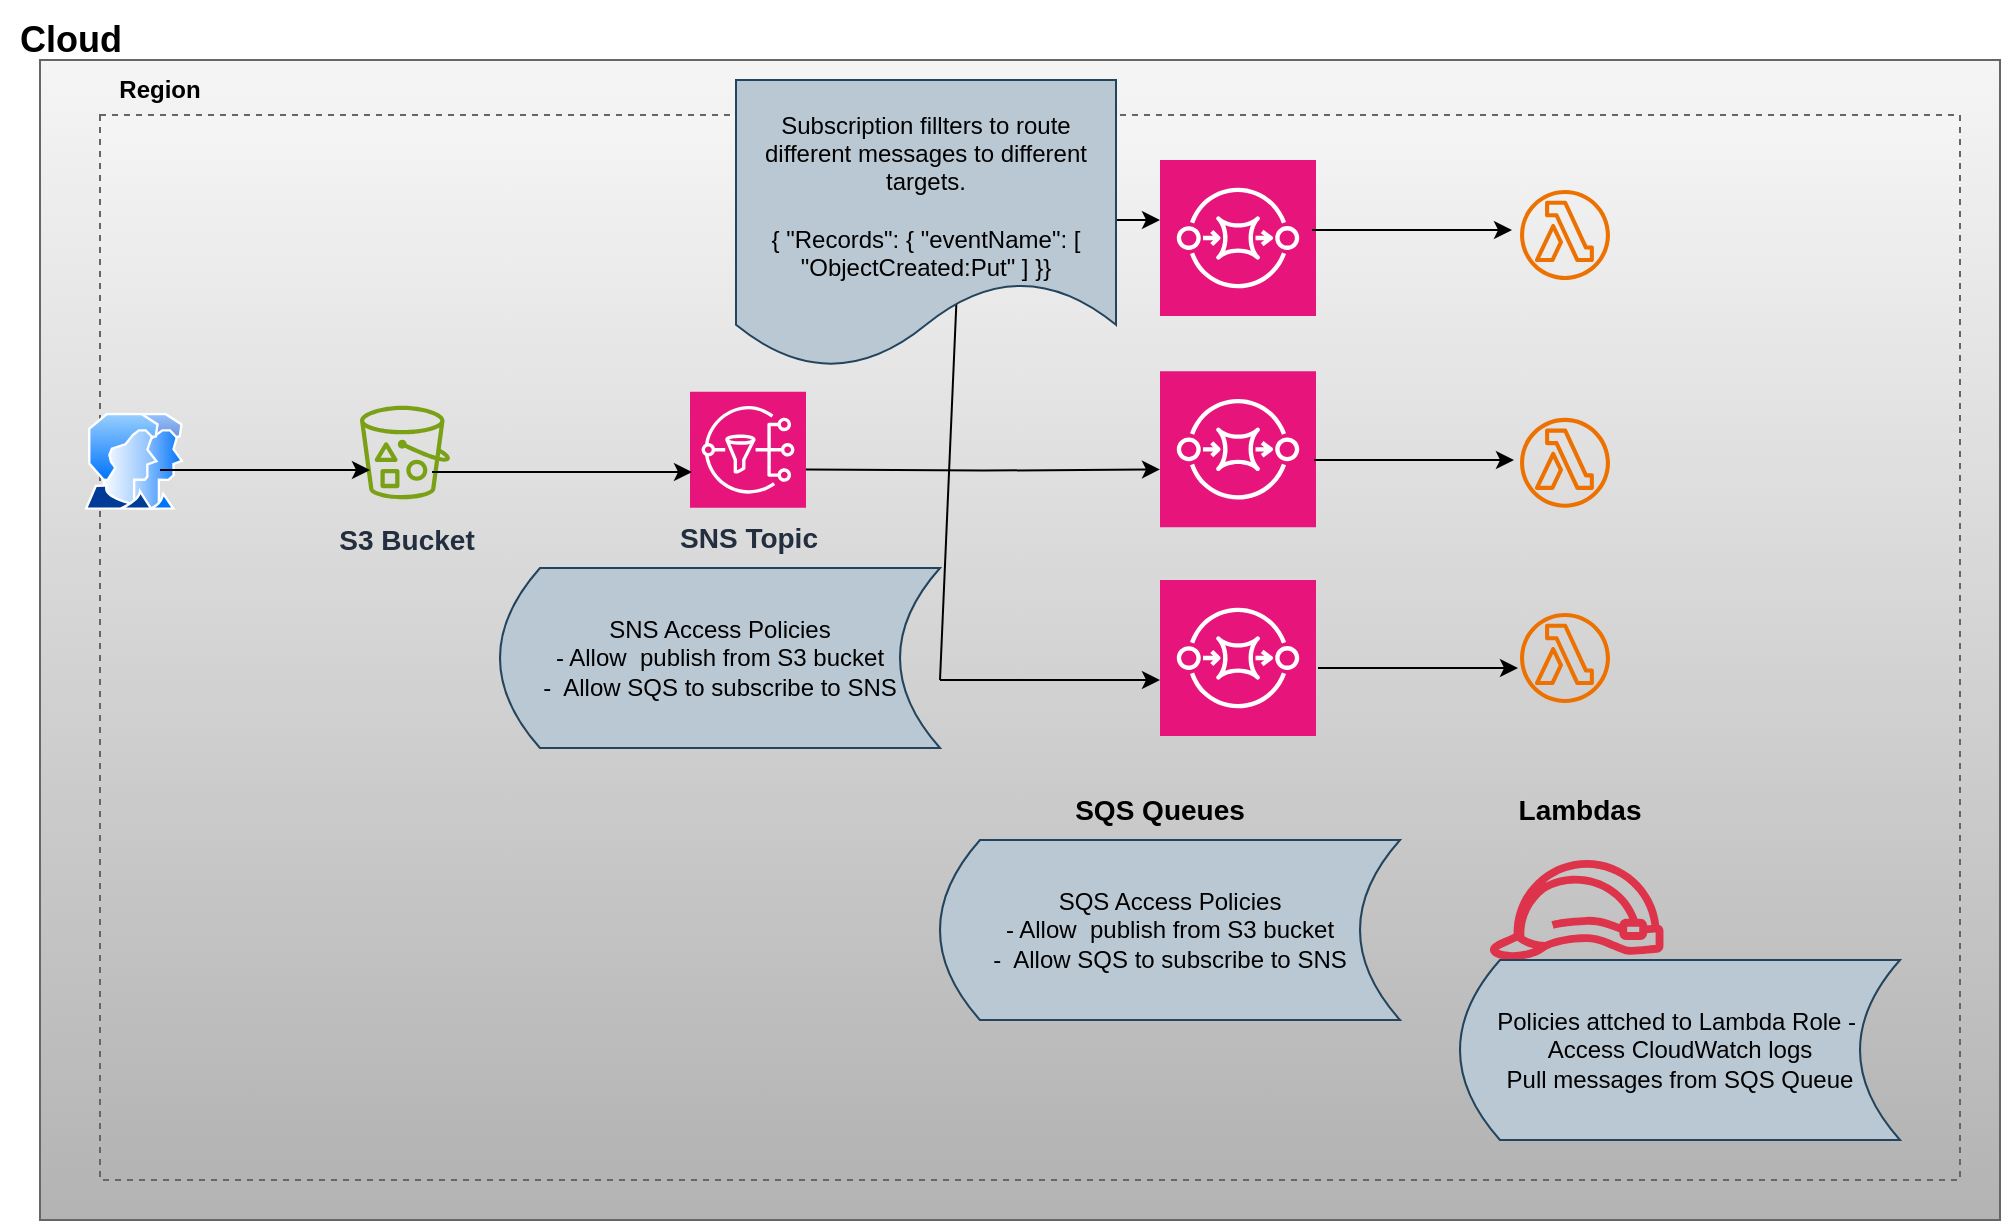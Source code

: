 <mxfile version="22.1.7" type="device">
  <diagram name="Page-1" id="deHnhuGsW8FWt7YjsNbV">
    <mxGraphModel dx="1502" dy="591" grid="1" gridSize="10" guides="1" tooltips="1" connect="1" arrows="1" fold="1" page="1" pageScale="1" pageWidth="850" pageHeight="1100" math="0" shadow="0">
      <root>
        <mxCell id="0" />
        <mxCell id="1" parent="0" />
        <mxCell id="rak335SbRk0G0OUnhCWc-1" value="" style="rounded=0;whiteSpace=wrap;html=1;fillColor=#f5f5f5;gradientColor=#b3b3b3;strokeColor=#666666;" vertex="1" parent="1">
          <mxGeometry x="330" y="60" width="980" height="580" as="geometry" />
        </mxCell>
        <mxCell id="rak335SbRk0G0OUnhCWc-2" value="&lt;font style=&quot;font-size: 18px;&quot;&gt;&lt;b&gt;Cloud&lt;/b&gt;&lt;/font&gt;" style="text;html=1;align=center;verticalAlign=middle;resizable=0;points=[];autosize=1;strokeColor=none;fillColor=none;" vertex="1" parent="1">
          <mxGeometry x="310" y="30" width="70" height="40" as="geometry" />
        </mxCell>
        <mxCell id="rak335SbRk0G0OUnhCWc-3" value="" style="rounded=0;whiteSpace=wrap;html=1;strokeColor=#666666;dashed=1;fillColor=#f5f5f5;gradientColor=#b3b3b3;" vertex="1" parent="1">
          <mxGeometry x="360" y="87.5" width="930" height="532.5" as="geometry" />
        </mxCell>
        <mxCell id="rak335SbRk0G0OUnhCWc-5" value="&lt;b&gt;Region&lt;/b&gt;" style="text;html=1;strokeColor=none;fillColor=none;align=center;verticalAlign=middle;whiteSpace=wrap;rounded=0;" vertex="1" parent="1">
          <mxGeometry x="360" y="60" width="60" height="30" as="geometry" />
        </mxCell>
        <mxCell id="rak335SbRk0G0OUnhCWc-6" value="" style="image;aspect=fixed;perimeter=ellipsePerimeter;html=1;align=center;shadow=0;dashed=0;spacingTop=3;image=img/lib/active_directory/user_accounts.svg;" vertex="1" parent="1">
          <mxGeometry x="352" y="236.4" width="50" height="48.5" as="geometry" />
        </mxCell>
        <mxCell id="rak335SbRk0G0OUnhCWc-8" value="&lt;b&gt;&lt;font style=&quot;font-size: 14px;&quot;&gt;S3 Bucket&lt;/font&gt;&lt;/b&gt;" style="sketch=0;outlineConnect=0;fontColor=#232F3E;gradientColor=none;fillColor=#7AA116;strokeColor=none;dashed=0;verticalLabelPosition=bottom;verticalAlign=top;align=center;html=1;fontSize=12;fontStyle=0;aspect=fixed;pointerEvents=1;shape=mxgraph.aws4.bucket_with_objects;" vertex="1" parent="1">
          <mxGeometry x="490" y="227.65" width="45" height="57.2" as="geometry" />
        </mxCell>
        <mxCell id="rak335SbRk0G0OUnhCWc-9" value="&lt;b&gt;&lt;font style=&quot;font-size: 14px;&quot;&gt;SNS Topic&lt;/font&gt;&lt;/b&gt;" style="sketch=0;points=[[0,0,0],[0.25,0,0],[0.5,0,0],[0.75,0,0],[1,0,0],[0,1,0],[0.25,1,0],[0.5,1,0],[0.75,1,0],[1,1,0],[0,0.25,0],[0,0.5,0],[0,0.75,0],[1,0.25,0],[1,0.5,0],[1,0.75,0]];outlineConnect=0;fontColor=#232F3E;fillColor=#E7157B;strokeColor=#ffffff;dashed=0;verticalLabelPosition=bottom;verticalAlign=top;align=center;html=1;fontSize=12;fontStyle=0;aspect=fixed;shape=mxgraph.aws4.resourceIcon;resIcon=mxgraph.aws4.sns;" vertex="1" parent="1">
          <mxGeometry x="655" y="225.9" width="58" height="58" as="geometry" />
        </mxCell>
        <mxCell id="rak335SbRk0G0OUnhCWc-11" value="" style="sketch=0;points=[[0,0,0],[0.25,0,0],[0.5,0,0],[0.75,0,0],[1,0,0],[0,1,0],[0.25,1,0],[0.5,1,0],[0.75,1,0],[1,1,0],[0,0.25,0],[0,0.5,0],[0,0.75,0],[1,0.25,0],[1,0.5,0],[1,0.75,0]];outlineConnect=0;fontColor=#232F3E;fillColor=#E7157B;strokeColor=#ffffff;dashed=0;verticalLabelPosition=bottom;verticalAlign=top;align=center;html=1;fontSize=12;fontStyle=0;aspect=fixed;shape=mxgraph.aws4.resourceIcon;resIcon=mxgraph.aws4.sqs;" vertex="1" parent="1">
          <mxGeometry x="890" y="215.65" width="78" height="78" as="geometry" />
        </mxCell>
        <mxCell id="rak335SbRk0G0OUnhCWc-12" value="" style="sketch=0;points=[[0,0,0],[0.25,0,0],[0.5,0,0],[0.75,0,0],[1,0,0],[0,1,0],[0.25,1,0],[0.5,1,0],[0.75,1,0],[1,1,0],[0,0.25,0],[0,0.5,0],[0,0.75,0],[1,0.25,0],[1,0.5,0],[1,0.75,0]];outlineConnect=0;fontColor=#232F3E;fillColor=#E7157B;strokeColor=#ffffff;dashed=0;verticalLabelPosition=bottom;verticalAlign=top;align=center;html=1;fontSize=12;fontStyle=0;aspect=fixed;shape=mxgraph.aws4.resourceIcon;resIcon=mxgraph.aws4.sqs;" vertex="1" parent="1">
          <mxGeometry x="890" y="110" width="78" height="78" as="geometry" />
        </mxCell>
        <mxCell id="rak335SbRk0G0OUnhCWc-13" value="" style="sketch=0;points=[[0,0,0],[0.25,0,0],[0.5,0,0],[0.75,0,0],[1,0,0],[0,1,0],[0.25,1,0],[0.5,1,0],[0.75,1,0],[1,1,0],[0,0.25,0],[0,0.5,0],[0,0.75,0],[1,0.25,0],[1,0.5,0],[1,0.75,0]];outlineConnect=0;fontColor=#232F3E;fillColor=#E7157B;strokeColor=#ffffff;dashed=0;verticalLabelPosition=bottom;verticalAlign=top;align=center;html=1;fontSize=12;fontStyle=0;aspect=fixed;shape=mxgraph.aws4.resourceIcon;resIcon=mxgraph.aws4.sqs;" vertex="1" parent="1">
          <mxGeometry x="890" y="320" width="78" height="78" as="geometry" />
        </mxCell>
        <mxCell id="rak335SbRk0G0OUnhCWc-19" style="edgeStyle=orthogonalEdgeStyle;rounded=0;orthogonalLoop=1;jettySize=auto;html=1;exitX=1;exitY=0.5;exitDx=0;exitDy=0;" edge="1" parent="1">
          <mxGeometry relative="1" as="geometry">
            <mxPoint x="526" y="266" as="sourcePoint" />
            <mxPoint x="656" y="266" as="targetPoint" />
            <Array as="points">
              <mxPoint x="616" y="266" />
              <mxPoint x="616" y="266" />
            </Array>
          </mxGeometry>
        </mxCell>
        <mxCell id="rak335SbRk0G0OUnhCWc-22" style="edgeStyle=orthogonalEdgeStyle;rounded=0;orthogonalLoop=1;jettySize=auto;html=1;exitX=1;exitY=0.5;exitDx=0;exitDy=0;entryX=0;entryY=0.629;entryDx=0;entryDy=0;entryPerimeter=0;" edge="1" parent="1" target="rak335SbRk0G0OUnhCWc-11">
          <mxGeometry relative="1" as="geometry">
            <mxPoint x="713" y="264.75" as="sourcePoint" />
            <mxPoint x="843" y="264.75" as="targetPoint" />
            <Array as="points" />
          </mxGeometry>
        </mxCell>
        <mxCell id="rak335SbRk0G0OUnhCWc-24" value="" style="endArrow=none;html=1;rounded=0;" edge="1" parent="1">
          <mxGeometry width="50" height="50" relative="1" as="geometry">
            <mxPoint x="790" y="140" as="sourcePoint" />
            <mxPoint x="780" y="370" as="targetPoint" />
          </mxGeometry>
        </mxCell>
        <mxCell id="rak335SbRk0G0OUnhCWc-25" style="edgeStyle=orthogonalEdgeStyle;rounded=0;orthogonalLoop=1;jettySize=auto;html=1;exitX=1;exitY=0.5;exitDx=0;exitDy=0;" edge="1" parent="1">
          <mxGeometry relative="1" as="geometry">
            <mxPoint x="790" y="140" as="sourcePoint" />
            <mxPoint x="890" y="140" as="targetPoint" />
            <Array as="points">
              <mxPoint x="880" y="140" />
              <mxPoint x="880" y="140" />
            </Array>
          </mxGeometry>
        </mxCell>
        <mxCell id="rak335SbRk0G0OUnhCWc-26" style="edgeStyle=orthogonalEdgeStyle;rounded=0;orthogonalLoop=1;jettySize=auto;html=1;" edge="1" parent="1">
          <mxGeometry relative="1" as="geometry">
            <mxPoint x="780" y="370" as="sourcePoint" />
            <mxPoint x="890" y="370" as="targetPoint" />
            <Array as="points">
              <mxPoint x="880" y="370" />
              <mxPoint x="880" y="370" />
            </Array>
          </mxGeometry>
        </mxCell>
        <mxCell id="rak335SbRk0G0OUnhCWc-28" value="&lt;b&gt;&lt;font style=&quot;font-size: 14px;&quot;&gt;SQS Queues&lt;/font&gt;&lt;/b&gt;" style="text;html=1;strokeColor=none;fillColor=none;align=center;verticalAlign=middle;whiteSpace=wrap;rounded=0;" vertex="1" parent="1">
          <mxGeometry x="830" y="420" width="120" height="30" as="geometry" />
        </mxCell>
        <mxCell id="rak335SbRk0G0OUnhCWc-29" style="edgeStyle=orthogonalEdgeStyle;rounded=0;orthogonalLoop=1;jettySize=auto;html=1;exitX=1;exitY=0.5;exitDx=0;exitDy=0;" edge="1" parent="1">
          <mxGeometry relative="1" as="geometry">
            <mxPoint x="966" y="145" as="sourcePoint" />
            <mxPoint x="1066" y="145" as="targetPoint" />
            <Array as="points">
              <mxPoint x="1056" y="145" />
              <mxPoint x="1056" y="145" />
            </Array>
          </mxGeometry>
        </mxCell>
        <mxCell id="rak335SbRk0G0OUnhCWc-30" style="edgeStyle=orthogonalEdgeStyle;rounded=0;orthogonalLoop=1;jettySize=auto;html=1;exitX=1;exitY=0.5;exitDx=0;exitDy=0;" edge="1" parent="1">
          <mxGeometry relative="1" as="geometry">
            <mxPoint x="969" y="364" as="sourcePoint" />
            <mxPoint x="1069" y="364" as="targetPoint" />
            <Array as="points">
              <mxPoint x="1059" y="364" />
              <mxPoint x="1059" y="364" />
            </Array>
          </mxGeometry>
        </mxCell>
        <mxCell id="rak335SbRk0G0OUnhCWc-31" style="edgeStyle=orthogonalEdgeStyle;rounded=0;orthogonalLoop=1;jettySize=auto;html=1;exitX=1;exitY=0.5;exitDx=0;exitDy=0;" edge="1" parent="1">
          <mxGeometry relative="1" as="geometry">
            <mxPoint x="967" y="260" as="sourcePoint" />
            <mxPoint x="1067" y="260" as="targetPoint" />
            <Array as="points">
              <mxPoint x="1057" y="260" />
              <mxPoint x="1057" y="260" />
            </Array>
          </mxGeometry>
        </mxCell>
        <mxCell id="rak335SbRk0G0OUnhCWc-32" value="" style="sketch=0;outlineConnect=0;fontColor=#232F3E;gradientColor=none;fillColor=#ED7100;strokeColor=none;dashed=0;verticalLabelPosition=bottom;verticalAlign=top;align=center;html=1;fontSize=12;fontStyle=0;aspect=fixed;pointerEvents=1;shape=mxgraph.aws4.lambda_function;" vertex="1" parent="1">
          <mxGeometry x="1070" y="125" width="45" height="45" as="geometry" />
        </mxCell>
        <mxCell id="rak335SbRk0G0OUnhCWc-33" value="" style="sketch=0;outlineConnect=0;fontColor=#232F3E;gradientColor=none;fillColor=#ED7100;strokeColor=none;dashed=0;verticalLabelPosition=bottom;verticalAlign=top;align=center;html=1;fontSize=12;fontStyle=0;aspect=fixed;pointerEvents=1;shape=mxgraph.aws4.lambda_function;" vertex="1" parent="1">
          <mxGeometry x="1070" y="238.9" width="45" height="45" as="geometry" />
        </mxCell>
        <mxCell id="rak335SbRk0G0OUnhCWc-34" value="" style="sketch=0;outlineConnect=0;fontColor=#232F3E;gradientColor=none;fillColor=#ED7100;strokeColor=none;dashed=0;verticalLabelPosition=bottom;verticalAlign=top;align=center;html=1;fontSize=12;fontStyle=0;aspect=fixed;pointerEvents=1;shape=mxgraph.aws4.lambda_function;" vertex="1" parent="1">
          <mxGeometry x="1070" y="336.5" width="45" height="45" as="geometry" />
        </mxCell>
        <mxCell id="rak335SbRk0G0OUnhCWc-35" value="&lt;b&gt;&lt;font style=&quot;font-size: 14px;&quot;&gt;Lambdas&lt;/font&gt;&lt;/b&gt;" style="text;html=1;strokeColor=none;fillColor=none;align=center;verticalAlign=middle;whiteSpace=wrap;rounded=0;" vertex="1" parent="1">
          <mxGeometry x="1070" y="420" width="60" height="30" as="geometry" />
        </mxCell>
        <mxCell id="rak335SbRk0G0OUnhCWc-37" value="SNS Access Policies&lt;br style=&quot;border-color: var(--border-color);&quot;&gt;- Allow&amp;nbsp; publish from S3 bucket&lt;br style=&quot;border-color: var(--border-color);&quot;&gt;-&amp;nbsp; Allow SQS to subscribe to SNS" style="shape=dataStorage;whiteSpace=wrap;html=1;fixedSize=1;fillColor=#bac8d3;strokeColor=#23445d;" vertex="1" parent="1">
          <mxGeometry x="560" y="314" width="220" height="90" as="geometry" />
        </mxCell>
        <mxCell id="rak335SbRk0G0OUnhCWc-38" value="SQS Access Policies&lt;br style=&quot;border-color: var(--border-color);&quot;&gt;- Allow&amp;nbsp; publish from S3 bucket&lt;br style=&quot;border-color: var(--border-color);&quot;&gt;-&amp;nbsp; Allow SQS to subscribe to SNS" style="shape=dataStorage;whiteSpace=wrap;html=1;fixedSize=1;fillColor=#bac8d3;strokeColor=#23445d;" vertex="1" parent="1">
          <mxGeometry x="780" y="450" width="230" height="90" as="geometry" />
        </mxCell>
        <mxCell id="rak335SbRk0G0OUnhCWc-41" value="" style="sketch=0;outlineConnect=0;fontColor=#232F3E;gradientColor=none;fillColor=#DD344C;strokeColor=none;dashed=0;verticalLabelPosition=bottom;verticalAlign=top;align=center;html=1;fontSize=12;fontStyle=1;aspect=fixed;pointerEvents=1;shape=mxgraph.aws4.role;" vertex="1" parent="1">
          <mxGeometry x="1054" y="460" width="88.63" height="50" as="geometry" />
        </mxCell>
        <mxCell id="rak335SbRk0G0OUnhCWc-42" value="Policies attched to Lambda Role -&amp;nbsp;&lt;br&gt;Access CloudWatch logs&lt;br&gt;Pull messages from SQS Queue" style="shape=dataStorage;whiteSpace=wrap;html=1;fixedSize=1;fillColor=#bac8d3;strokeColor=#23445d;" vertex="1" parent="1">
          <mxGeometry x="1040" y="510" width="220" height="90" as="geometry" />
        </mxCell>
        <mxCell id="rak335SbRk0G0OUnhCWc-45" style="edgeStyle=orthogonalEdgeStyle;rounded=0;orthogonalLoop=1;jettySize=auto;html=1;" edge="1" parent="1">
          <mxGeometry relative="1" as="geometry">
            <mxPoint x="390" y="265" as="sourcePoint" />
            <mxPoint x="495" y="265" as="targetPoint" />
            <Array as="points">
              <mxPoint x="455" y="265" />
              <mxPoint x="455" y="265" />
            </Array>
          </mxGeometry>
        </mxCell>
        <mxCell id="rak335SbRk0G0OUnhCWc-49" value="&lt;br&gt;Subscription fillters to route different messages to different targets.&lt;br&gt;&lt;br&gt;{ &quot;Records&quot;: { &quot;eventName&quot;: [ &quot;ObjectCreated:Put&quot; ] }}" style="shape=document;whiteSpace=wrap;html=1;boundedLbl=1;fillColor=#bac8d3;strokeColor=#23445d;" vertex="1" parent="1">
          <mxGeometry x="678" y="70" width="190" height="144" as="geometry" />
        </mxCell>
      </root>
    </mxGraphModel>
  </diagram>
</mxfile>
